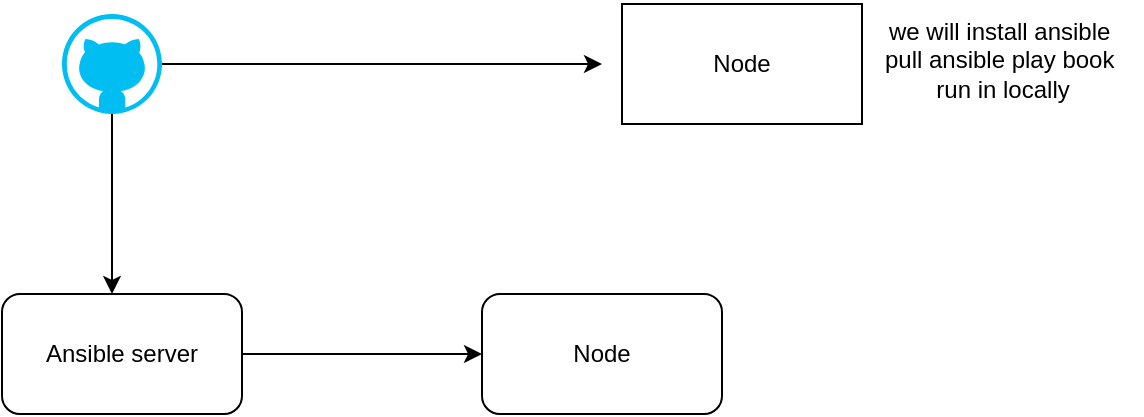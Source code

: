 <mxfile version="24.8.4">
  <diagram name="Page-1" id="DEH1TDvZtipZMWzAMuD8">
    <mxGraphModel dx="528" dy="553" grid="1" gridSize="10" guides="1" tooltips="1" connect="1" arrows="1" fold="1" page="1" pageScale="1" pageWidth="850" pageHeight="1100" math="0" shadow="0">
      <root>
        <mxCell id="0" />
        <mxCell id="1" parent="0" />
        <mxCell id="q5Q6YRSt2s5HJ7eVRDwf-5" style="edgeStyle=orthogonalEdgeStyle;rounded=0;orthogonalLoop=1;jettySize=auto;html=1;entryX=0;entryY=0.5;entryDx=0;entryDy=0;" edge="1" parent="1" source="q5Q6YRSt2s5HJ7eVRDwf-1" target="q5Q6YRSt2s5HJ7eVRDwf-2">
          <mxGeometry relative="1" as="geometry" />
        </mxCell>
        <mxCell id="q5Q6YRSt2s5HJ7eVRDwf-1" value="Ansible server" style="rounded=1;whiteSpace=wrap;html=1;" vertex="1" parent="1">
          <mxGeometry x="110" y="160" width="120" height="60" as="geometry" />
        </mxCell>
        <mxCell id="q5Q6YRSt2s5HJ7eVRDwf-2" value="Node" style="rounded=1;whiteSpace=wrap;html=1;" vertex="1" parent="1">
          <mxGeometry x="350" y="160" width="120" height="60" as="geometry" />
        </mxCell>
        <mxCell id="q5Q6YRSt2s5HJ7eVRDwf-4" value="" style="edgeStyle=orthogonalEdgeStyle;rounded=0;orthogonalLoop=1;jettySize=auto;html=1;" edge="1" parent="1" source="q5Q6YRSt2s5HJ7eVRDwf-3" target="q5Q6YRSt2s5HJ7eVRDwf-1">
          <mxGeometry relative="1" as="geometry">
            <Array as="points">
              <mxPoint x="165" y="140" />
              <mxPoint x="165" y="140" />
            </Array>
          </mxGeometry>
        </mxCell>
        <mxCell id="q5Q6YRSt2s5HJ7eVRDwf-9" style="edgeStyle=orthogonalEdgeStyle;rounded=0;orthogonalLoop=1;jettySize=auto;html=1;" edge="1" parent="1" source="q5Q6YRSt2s5HJ7eVRDwf-3">
          <mxGeometry relative="1" as="geometry">
            <mxPoint x="410" y="45" as="targetPoint" />
          </mxGeometry>
        </mxCell>
        <mxCell id="q5Q6YRSt2s5HJ7eVRDwf-3" value="" style="verticalLabelPosition=bottom;html=1;verticalAlign=top;align=center;strokeColor=none;fillColor=#00BEF2;shape=mxgraph.azure.github_code;pointerEvents=1;" vertex="1" parent="1">
          <mxGeometry x="140" y="20" width="50" height="50" as="geometry" />
        </mxCell>
        <mxCell id="q5Q6YRSt2s5HJ7eVRDwf-6" value="Node" style="rounded=0;whiteSpace=wrap;html=1;" vertex="1" parent="1">
          <mxGeometry x="420" y="15" width="120" height="60" as="geometry" />
        </mxCell>
        <mxCell id="q5Q6YRSt2s5HJ7eVRDwf-10" value="we will install ansible&amp;nbsp;&lt;div&gt;pull ansible play book&amp;nbsp;&lt;/div&gt;&lt;div&gt;run in locally&lt;/div&gt;" style="text;html=1;align=center;verticalAlign=middle;resizable=0;points=[];autosize=1;strokeColor=none;fillColor=none;" vertex="1" parent="1">
          <mxGeometry x="540" y="13" width="140" height="60" as="geometry" />
        </mxCell>
      </root>
    </mxGraphModel>
  </diagram>
</mxfile>
